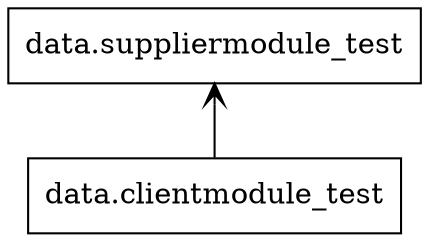 digraph "packages_no_standalone" {
rankdir=BT
charset="utf-8"
"data.clientmodule_test" [color="black", label=<data.clientmodule_test>, shape="box", style="solid"];
"data.suppliermodule_test" [color="black", label=<data.suppliermodule_test>, shape="box", style="solid"];
"data.clientmodule_test" -> "data.suppliermodule_test" [arrowhead="open", arrowtail="none"];
}
